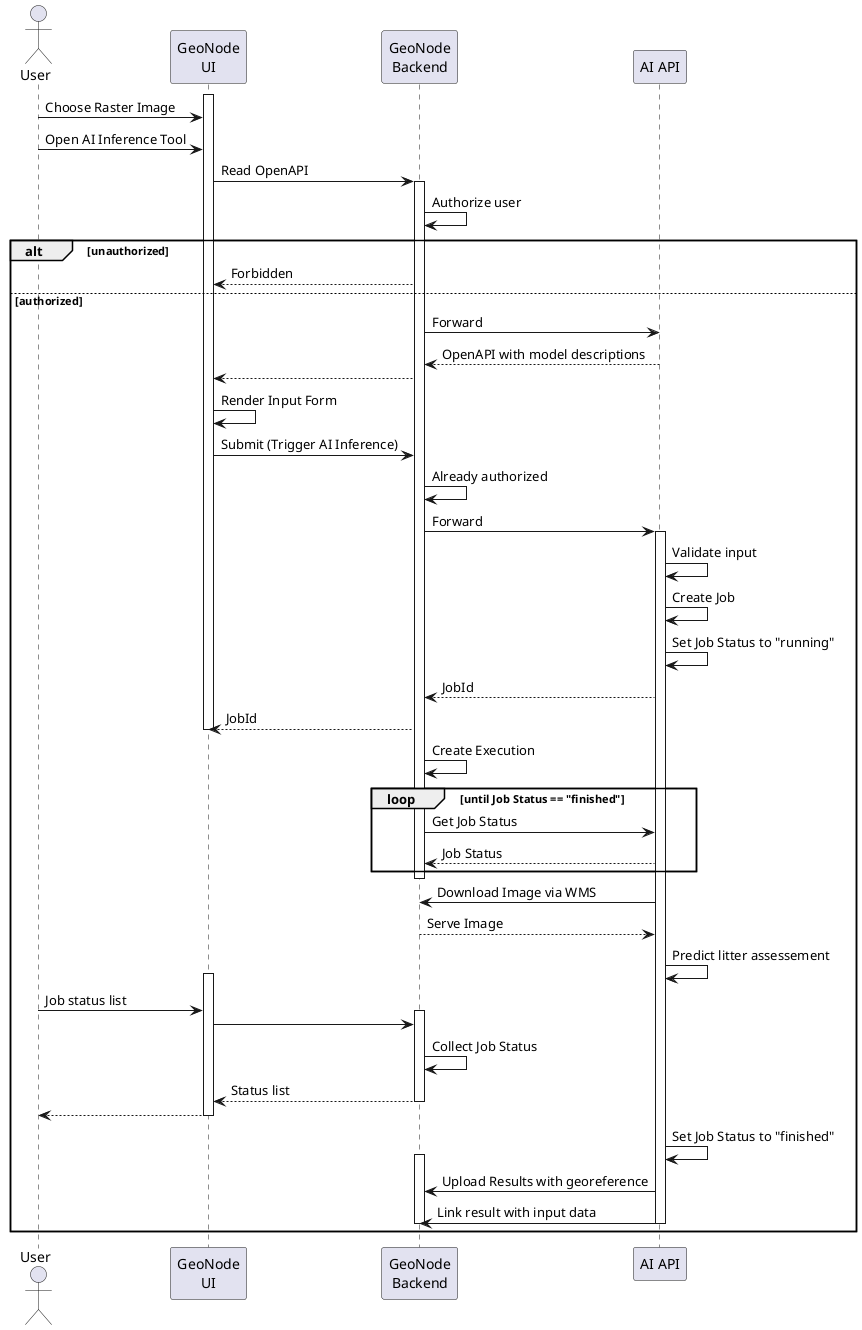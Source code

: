 @startuml AI_Inference
Actor User as user
participant "GeoNode\nUI" as UI
participant "GeoNode\nBackend" as Backend
participant "AI API" as API

activate UI
user -> UI: Choose Raster Image
user -> UI: Open AI Inference Tool
UI -> Backend: Read OpenAPI
activate Backend
Backend -> Backend: Authorize user
alt unauthorized
Backend --> UI: Forbidden
else authorized
Backend -> API: Forward
Backend <-- API: OpenAPI with model descriptions
UI <-- Backend
UI -> UI: Render Input Form

UI -> Backend: Submit (Trigger AI Inference)
Backend -> Backend: Already authorized
Backend -> API: Forward

activate API
API -> API: Validate input
API -> API: Create Job

API -> API: Set Job Status to "running"
Backend <-- API: JobId
UI <-- Backend: JobId
deactivate UI

Backend -> Backend: Create Execution
loop until Job Status == "finished"
    Backend -> API: Get Job Status
    Backend <-- API: Job Status
end
deactivate Backend

activate Backend
Backend <- API: Download Image via WMS
Backend --> API: Serve Image
API -> API: Predict litter assessement

activate UI
user -> UI: Job status list
activate Backend
UI -> Backend
Backend -> Backend: Collect Job Status
UI <-- Backend: Status list
deactivate Backend
user <-- UI
deactivate UI

API -> API: Set Job Status to "finished"
activate Backend
Backend <- API: Upload Results with georeference
Backend <- API: Link result with input data
deactivate Backend

deactivate API
deactivate Backend



end

@enduml
